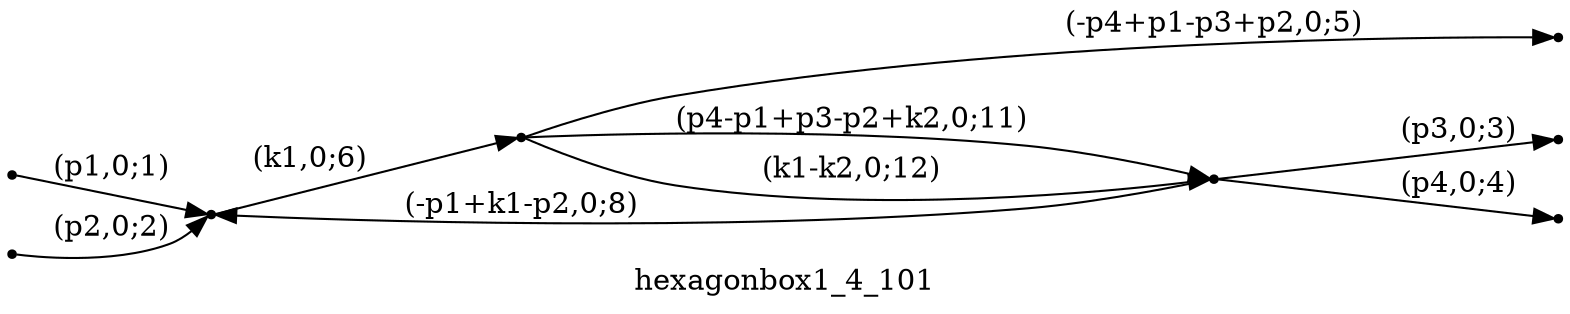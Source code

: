 digraph hexagonbox1_4_101 {
  label="hexagonbox1_4_101";
  rankdir="LR";
  subgraph edges {
    -1 -> 2 [label="(p1,0;1)"];
    -2 -> 2 [label="(p2,0;2)"];
    3 -> -3 [label="(p3,0;3)"];
    3 -> -4 [label="(p4,0;4)"];
    1 -> -5 [label="(-p4+p1-p3+p2,0;5)"];
    2 -> 1 [label="(k1,0;6)"];
    3 -> 2 [label="(-p1+k1-p2,0;8)"];
    1 -> 3 [label="(p4-p1+p3-p2+k2,0;11)"];
    1 -> 3 [label="(k1-k2,0;12)"];
  }
  subgraph incoming { rank="source"; -1; -2; }
  subgraph outgoing { rank="sink"; -3; -4; -5; }
-5 [shape=point];
-4 [shape=point];
-3 [shape=point];
-2 [shape=point];
-1 [shape=point];
1 [shape=point];
2 [shape=point];
3 [shape=point];
}

